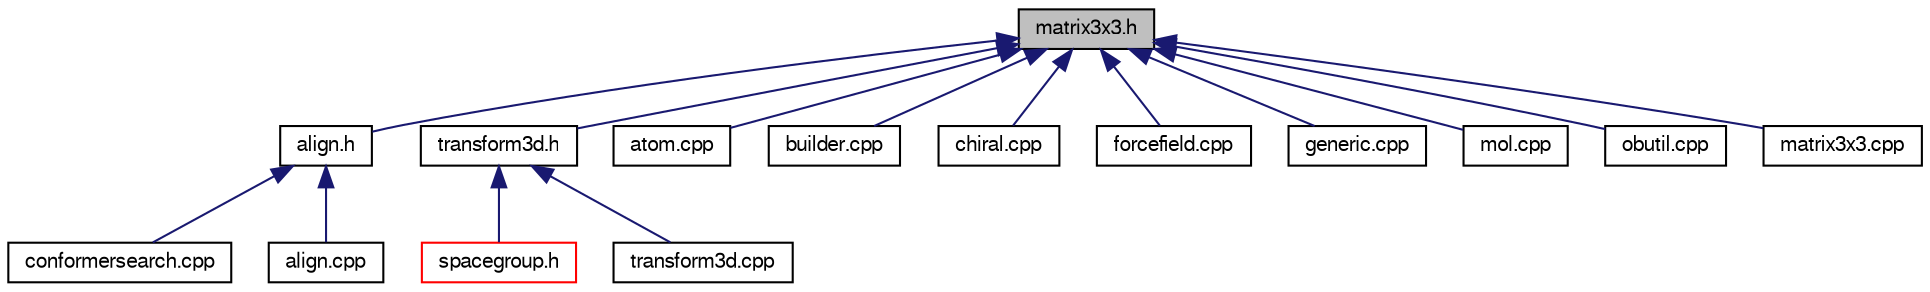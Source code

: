 digraph G
{
  edge [fontname="FreeSans",fontsize="10",labelfontname="FreeSans",labelfontsize="10"];
  node [fontname="FreeSans",fontsize="10",shape=record];
  Node1 [label="matrix3x3.h",height=0.2,width=0.4,color="black", fillcolor="grey75", style="filled" fontcolor="black"];
  Node1 -> Node2 [dir=back,color="midnightblue",fontsize="10",style="solid",fontname="FreeSans"];
  Node2 [label="align.h",height=0.2,width=0.4,color="black", fillcolor="white", style="filled",URL="$align_8h.shtml"];
  Node2 -> Node3 [dir=back,color="midnightblue",fontsize="10",style="solid",fontname="FreeSans"];
  Node3 [label="conformersearch.cpp",height=0.2,width=0.4,color="black", fillcolor="white", style="filled",URL="$conformersearch_8cpp.shtml"];
  Node2 -> Node4 [dir=back,color="midnightblue",fontsize="10",style="solid",fontname="FreeSans"];
  Node4 [label="align.cpp",height=0.2,width=0.4,color="black", fillcolor="white", style="filled",URL="$align_8cpp.shtml",tooltip="Handle 3D coordinates."];
  Node1 -> Node5 [dir=back,color="midnightblue",fontsize="10",style="solid",fontname="FreeSans"];
  Node5 [label="transform3d.h",height=0.2,width=0.4,color="black", fillcolor="white", style="filled",URL="$transform3d_8h.shtml",tooltip="Handle 3D transformations in space groups."];
  Node5 -> Node6 [dir=back,color="midnightblue",fontsize="10",style="solid",fontname="FreeSans"];
  Node6 [label="spacegroup.h",height=0.2,width=0.4,color="red", fillcolor="white", style="filled",URL="$spacegroup_8h.shtml",tooltip="Handle Crystallographic Space Groups."];
  Node5 -> Node7 [dir=back,color="midnightblue",fontsize="10",style="solid",fontname="FreeSans"];
  Node7 [label="transform3d.cpp",height=0.2,width=0.4,color="black", fillcolor="white", style="filled",URL="$transform3d_8cpp.shtml",tooltip="Handle 3D transformations in space groups."];
  Node1 -> Node8 [dir=back,color="midnightblue",fontsize="10",style="solid",fontname="FreeSans"];
  Node8 [label="atom.cpp",height=0.2,width=0.4,color="black", fillcolor="white", style="filled",URL="$atom_8cpp.shtml",tooltip="Handle OBAtom class."];
  Node1 -> Node9 [dir=back,color="midnightblue",fontsize="10",style="solid",fontname="FreeSans"];
  Node9 [label="builder.cpp",height=0.2,width=0.4,color="black", fillcolor="white", style="filled",URL="$builder_8cpp.shtml",tooltip="Handle OBBuilder class."];
  Node1 -> Node10 [dir=back,color="midnightblue",fontsize="10",style="solid",fontname="FreeSans"];
  Node10 [label="chiral.cpp",height=0.2,width=0.4,color="black", fillcolor="white", style="filled",URL="$chiral_8cpp.shtml",tooltip="Detect chiral atoms and molecules."];
  Node1 -> Node11 [dir=back,color="midnightblue",fontsize="10",style="solid",fontname="FreeSans"];
  Node11 [label="forcefield.cpp",height=0.2,width=0.4,color="black", fillcolor="white", style="filled",URL="$forcefield_8cpp.shtml",tooltip="Handle OBForceField class."];
  Node1 -> Node12 [dir=back,color="midnightblue",fontsize="10",style="solid",fontname="FreeSans"];
  Node12 [label="generic.cpp",height=0.2,width=0.4,color="black", fillcolor="white", style="filled",URL="$generic_8cpp.shtml",tooltip="Handle OBGenericData classes. Custom data for atoms, bonds, etc."];
  Node1 -> Node13 [dir=back,color="midnightblue",fontsize="10",style="solid",fontname="FreeSans"];
  Node13 [label="mol.cpp",height=0.2,width=0.4,color="black", fillcolor="white", style="filled",URL="$mol_8cpp.shtml",tooltip="Handle molecules. Implementation of OBMol."];
  Node1 -> Node14 [dir=back,color="midnightblue",fontsize="10",style="solid",fontname="FreeSans"];
  Node14 [label="obutil.cpp",height=0.2,width=0.4,color="black", fillcolor="white", style="filled",URL="$obutil_8cpp.shtml",tooltip="Various utility methods."];
  Node1 -> Node15 [dir=back,color="midnightblue",fontsize="10",style="solid",fontname="FreeSans"];
  Node15 [label="matrix3x3.cpp",height=0.2,width=0.4,color="black", fillcolor="white", style="filled",URL="$matrix3x3_8cpp.shtml",tooltip="Handle 3D rotation matrix."];
}

